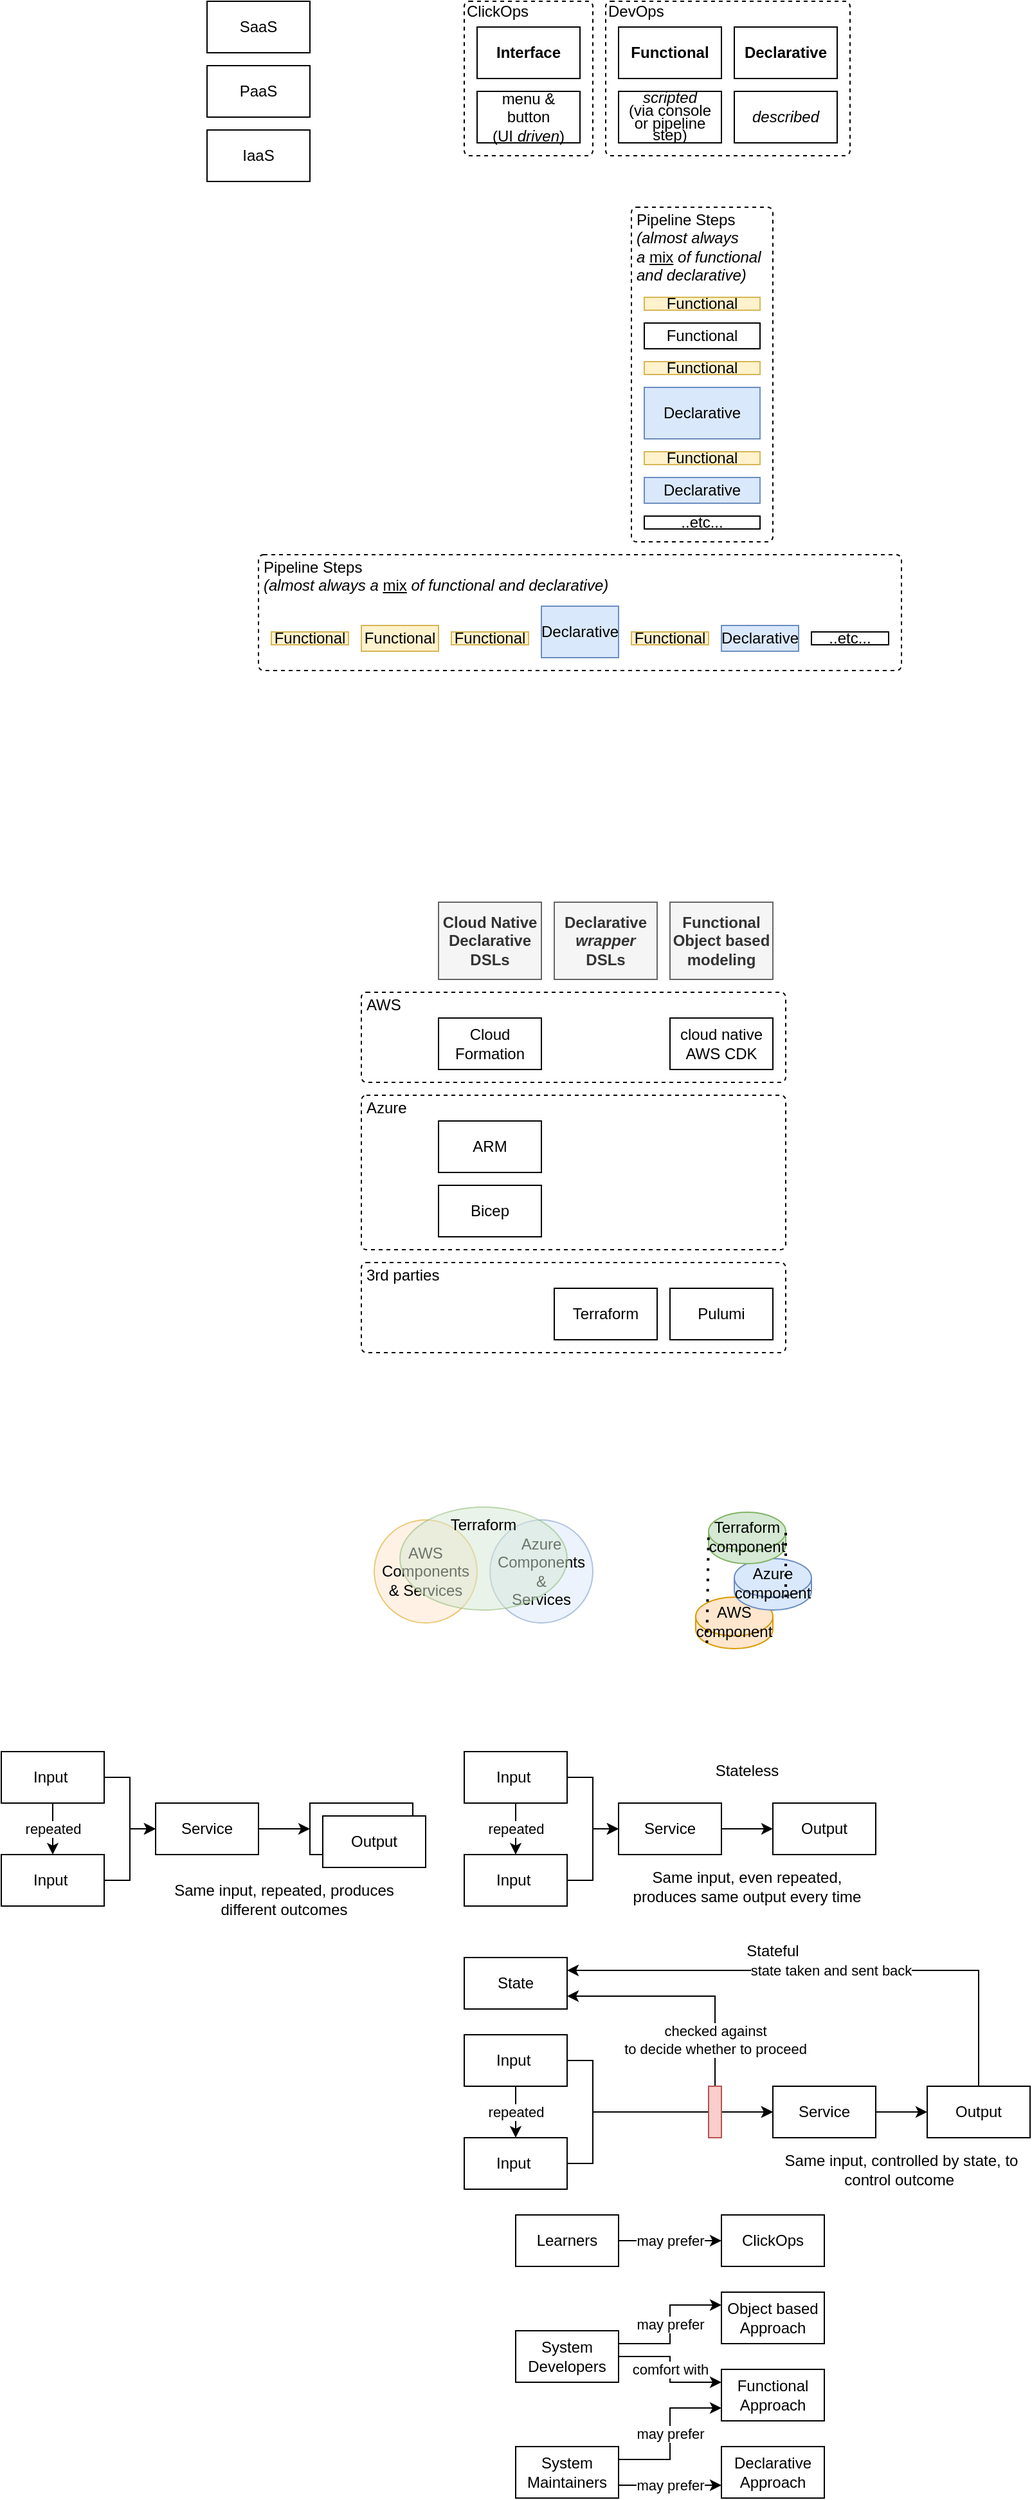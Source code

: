 <mxfile version="22.1.18" type="device">
  <diagram name="Page-1" id="LHbn6xXWJ1fUcIvfGIea">
    <mxGraphModel dx="794" dy="511" grid="1" gridSize="10" guides="1" tooltips="1" connect="1" arrows="1" fold="1" page="1" pageScale="1" pageWidth="850" pageHeight="1100" math="0" shadow="0">
      <root>
        <mxCell id="0" />
        <mxCell id="1" parent="0" />
        <mxCell id="_RiYIQCFUorhWIZZinbu-1" value="IaaS" style="rounded=0;whiteSpace=wrap;html=1;" vertex="1" parent="1">
          <mxGeometry x="160" y="160" width="80" height="40" as="geometry" />
        </mxCell>
        <mxCell id="_RiYIQCFUorhWIZZinbu-2" value="PaaS" style="rounded=0;whiteSpace=wrap;html=1;" vertex="1" parent="1">
          <mxGeometry x="160" y="110" width="80" height="40" as="geometry" />
        </mxCell>
        <mxCell id="_RiYIQCFUorhWIZZinbu-3" value="SaaS" style="rounded=0;whiteSpace=wrap;html=1;" vertex="1" parent="1">
          <mxGeometry x="160" y="60" width="80" height="40" as="geometry" />
        </mxCell>
        <mxCell id="_RiYIQCFUorhWIZZinbu-10" value="ClickOps" style="rounded=1;whiteSpace=wrap;html=1;absoluteArcSize=1;arcSize=8;container=1;recursiveResize=0;collapsible=0;dashed=1;align=left;verticalAlign=top;spacing=0;spacingTop=-4;spacingLeft=2;" vertex="1" parent="1">
          <mxGeometry x="360" y="60" width="100" height="120" as="geometry" />
        </mxCell>
        <mxCell id="_RiYIQCFUorhWIZZinbu-4" value="&lt;b&gt;Interface&lt;/b&gt;" style="rounded=0;whiteSpace=wrap;html=1;" vertex="1" parent="_RiYIQCFUorhWIZZinbu-10">
          <mxGeometry x="10" y="20" width="80" height="40" as="geometry" />
        </mxCell>
        <mxCell id="_RiYIQCFUorhWIZZinbu-7" value="menu &amp;amp; button &lt;br&gt;(UI &lt;i&gt;driven&lt;/i&gt;)" style="rounded=0;whiteSpace=wrap;html=1;" vertex="1" parent="_RiYIQCFUorhWIZZinbu-10">
          <mxGeometry x="10" y="70" width="80" height="40" as="geometry" />
        </mxCell>
        <mxCell id="_RiYIQCFUorhWIZZinbu-11" value="DevOps" style="rounded=1;whiteSpace=wrap;html=1;absoluteArcSize=1;arcSize=8;container=1;recursiveResize=0;collapsible=0;dashed=1;align=left;verticalAlign=top;spacing=0;spacingTop=-4;spacingLeft=2;" vertex="1" parent="1">
          <mxGeometry x="470" y="60" width="190" height="120" as="geometry" />
        </mxCell>
        <mxCell id="_RiYIQCFUorhWIZZinbu-5" value="&lt;b&gt;Functional&lt;/b&gt;" style="rounded=0;whiteSpace=wrap;html=1;" vertex="1" parent="_RiYIQCFUorhWIZZinbu-11">
          <mxGeometry x="10" y="20" width="80" height="40" as="geometry" />
        </mxCell>
        <mxCell id="_RiYIQCFUorhWIZZinbu-6" value="&lt;b&gt;Declarative&lt;/b&gt;" style="rounded=0;whiteSpace=wrap;html=1;" vertex="1" parent="_RiYIQCFUorhWIZZinbu-11">
          <mxGeometry x="100" y="20" width="80" height="40" as="geometry" />
        </mxCell>
        <mxCell id="_RiYIQCFUorhWIZZinbu-8" value="&lt;p style=&quot;line-height: 80%;&quot;&gt;&lt;i&gt;scripted&lt;/i&gt;&lt;br&gt;(via console or pipeline step)&lt;/p&gt;" style="rounded=0;whiteSpace=wrap;html=1;" vertex="1" parent="_RiYIQCFUorhWIZZinbu-11">
          <mxGeometry x="10" y="70" width="80" height="40" as="geometry" />
        </mxCell>
        <mxCell id="_RiYIQCFUorhWIZZinbu-9" value="&lt;i&gt;described&lt;/i&gt;" style="rounded=0;whiteSpace=wrap;html=1;" vertex="1" parent="_RiYIQCFUorhWIZZinbu-11">
          <mxGeometry x="100" y="70" width="80" height="40" as="geometry" />
        </mxCell>
        <mxCell id="_RiYIQCFUorhWIZZinbu-12" value="Pipeline Steps &lt;br&gt;&lt;i&gt;(almost always a&amp;nbsp;&lt;/i&gt;&lt;u style=&quot;&quot;&gt;mix&lt;/u&gt;&lt;i&gt; of functional and declarative)&lt;/i&gt;" style="rounded=1;whiteSpace=wrap;html=1;absoluteArcSize=1;arcSize=8;container=1;recursiveResize=0;collapsible=0;dashed=1;align=left;verticalAlign=top;spacing=0;spacingTop=-2;spacingLeft=4;" vertex="1" parent="1">
          <mxGeometry x="490" y="220" width="110" height="260" as="geometry" />
        </mxCell>
        <mxCell id="_RiYIQCFUorhWIZZinbu-13" value="&lt;span&gt;Functional&lt;/span&gt;" style="rounded=0;whiteSpace=wrap;html=1;fontStyle=0;fillColor=#fff2cc;strokeColor=#d6b656;" vertex="1" parent="_RiYIQCFUorhWIZZinbu-12">
          <mxGeometry x="10" y="70" width="90" height="10" as="geometry" />
        </mxCell>
        <mxCell id="_RiYIQCFUorhWIZZinbu-14" value="&lt;span&gt;Declarative&lt;/span&gt;" style="rounded=0;whiteSpace=wrap;html=1;fontStyle=0;fillColor=#dae8fc;strokeColor=#6c8ebf;" vertex="1" parent="_RiYIQCFUorhWIZZinbu-12">
          <mxGeometry x="10" y="140" width="90" height="40" as="geometry" />
        </mxCell>
        <mxCell id="_RiYIQCFUorhWIZZinbu-17" value="&lt;span&gt;Functional&lt;/span&gt;" style="rounded=0;whiteSpace=wrap;html=1;fontStyle=0;fillColor=#fff2cc;strokeColor=#d6b656;" vertex="1" parent="1">
          <mxGeometry x="500" y="340" width="90" height="10" as="geometry" />
        </mxCell>
        <mxCell id="_RiYIQCFUorhWIZZinbu-19" value="&lt;span&gt;Declarative&lt;/span&gt;" style="rounded=0;whiteSpace=wrap;html=1;fontStyle=0;fillColor=#dae8fc;strokeColor=#6c8ebf;" vertex="1" parent="1">
          <mxGeometry x="500" y="430" width="90" height="20" as="geometry" />
        </mxCell>
        <mxCell id="_RiYIQCFUorhWIZZinbu-20" value="&lt;span&gt;Functional&lt;/span&gt;" style="rounded=0;whiteSpace=wrap;html=1;fontStyle=0;fillColor=#fff2cc;strokeColor=#d6b656;" vertex="1" parent="1">
          <mxGeometry x="500" y="410" width="90" height="10" as="geometry" />
        </mxCell>
        <mxCell id="_RiYIQCFUorhWIZZinbu-21" value="&lt;span&gt;..etc...&lt;/span&gt;" style="rounded=0;whiteSpace=wrap;html=1;fontStyle=0" vertex="1" parent="1">
          <mxGeometry x="500" y="460" width="90" height="10" as="geometry" />
        </mxCell>
        <mxCell id="_RiYIQCFUorhWIZZinbu-22" value="&lt;span&gt;Functional&lt;/span&gt;" style="rounded=0;whiteSpace=wrap;html=1;fontStyle=0" vertex="1" parent="1">
          <mxGeometry x="500" y="310" width="90" height="20" as="geometry" />
        </mxCell>
        <mxCell id="_RiYIQCFUorhWIZZinbu-25" value="Pipeline Steps &lt;br&gt;&lt;i&gt;(almost always a&amp;nbsp;&lt;/i&gt;&lt;u style=&quot;&quot;&gt;mix&lt;/u&gt;&lt;i&gt; of functional and declarative)&lt;/i&gt;" style="rounded=1;whiteSpace=wrap;html=1;absoluteArcSize=1;arcSize=8;container=1;recursiveResize=0;collapsible=0;dashed=1;align=left;verticalAlign=top;spacing=0;spacingTop=-2;spacingLeft=4;" vertex="1" parent="1">
          <mxGeometry x="200" y="490" width="500" height="90" as="geometry" />
        </mxCell>
        <mxCell id="_RiYIQCFUorhWIZZinbu-26" value="&lt;span&gt;Functional&lt;/span&gt;" style="rounded=0;whiteSpace=wrap;html=1;fontStyle=0;fillColor=#fff2cc;strokeColor=#d6b656;" vertex="1" parent="_RiYIQCFUorhWIZZinbu-25">
          <mxGeometry x="10" y="60" width="60" height="10" as="geometry" />
        </mxCell>
        <mxCell id="_RiYIQCFUorhWIZZinbu-27" value="&lt;span&gt;Declarative&lt;/span&gt;" style="rounded=0;whiteSpace=wrap;html=1;fontStyle=0;fillColor=#dae8fc;strokeColor=#6c8ebf;" vertex="1" parent="_RiYIQCFUorhWIZZinbu-25">
          <mxGeometry x="220" y="40" width="60" height="40" as="geometry" />
        </mxCell>
        <mxCell id="_RiYIQCFUorhWIZZinbu-32" value="&lt;span&gt;Functional&lt;/span&gt;" style="rounded=0;whiteSpace=wrap;html=1;fontStyle=0;fillColor=#fff2cc;strokeColor=#d6b656;" vertex="1" parent="_RiYIQCFUorhWIZZinbu-25">
          <mxGeometry x="80" y="55" width="60" height="20" as="geometry" />
        </mxCell>
        <mxCell id="_RiYIQCFUorhWIZZinbu-30" value="&lt;span&gt;Functional&lt;/span&gt;" style="rounded=0;whiteSpace=wrap;html=1;fontStyle=0;fillColor=#fff2cc;strokeColor=#d6b656;" vertex="1" parent="_RiYIQCFUorhWIZZinbu-25">
          <mxGeometry x="290" y="60" width="60" height="10" as="geometry" />
        </mxCell>
        <mxCell id="_RiYIQCFUorhWIZZinbu-29" value="&lt;span&gt;Declarative&lt;/span&gt;" style="rounded=0;whiteSpace=wrap;html=1;fontStyle=0;fillColor=#dae8fc;strokeColor=#6c8ebf;" vertex="1" parent="_RiYIQCFUorhWIZZinbu-25">
          <mxGeometry x="360" y="55" width="60" height="20" as="geometry" />
        </mxCell>
        <mxCell id="_RiYIQCFUorhWIZZinbu-31" value="&lt;span&gt;..etc...&lt;/span&gt;" style="rounded=0;whiteSpace=wrap;html=1;fontStyle=0" vertex="1" parent="_RiYIQCFUorhWIZZinbu-25">
          <mxGeometry x="430" y="60" width="60" height="10" as="geometry" />
        </mxCell>
        <mxCell id="_RiYIQCFUorhWIZZinbu-28" value="&lt;span&gt;Functional&lt;/span&gt;" style="rounded=0;whiteSpace=wrap;html=1;fontStyle=0;fillColor=#fff2cc;strokeColor=#d6b656;" vertex="1" parent="1">
          <mxGeometry x="350" y="550" width="60" height="10" as="geometry" />
        </mxCell>
        <mxCell id="_RiYIQCFUorhWIZZinbu-35" value="Cloud Native&lt;br&gt;Declarative DSLs" style="rounded=0;whiteSpace=wrap;html=1;fillColor=#f5f5f5;fontColor=#333333;strokeColor=#666666;fontStyle=1" vertex="1" parent="1">
          <mxGeometry x="340" y="760" width="80" height="60" as="geometry" />
        </mxCell>
        <mxCell id="_RiYIQCFUorhWIZZinbu-36" value="Declarative &lt;i&gt;wrapper&lt;/i&gt; DSLs" style="rounded=0;whiteSpace=wrap;html=1;fillColor=#f5f5f5;fontColor=#333333;strokeColor=#666666;fontStyle=1" vertex="1" parent="1">
          <mxGeometry x="430" y="760" width="80" height="60" as="geometry" />
        </mxCell>
        <mxCell id="_RiYIQCFUorhWIZZinbu-40" value="Functional Object based modeling" style="rounded=0;whiteSpace=wrap;html=1;fillColor=#f5f5f5;fontColor=#333333;strokeColor=#666666;fontStyle=1" vertex="1" parent="1">
          <mxGeometry x="520" y="760" width="80" height="60" as="geometry" />
        </mxCell>
        <mxCell id="_RiYIQCFUorhWIZZinbu-44" value="Azure" style="rounded=1;whiteSpace=wrap;html=1;absoluteArcSize=1;arcSize=8;container=1;recursiveResize=0;collapsible=0;dashed=1;align=left;verticalAlign=top;spacing=0;spacingTop=-2;spacingLeft=4;" vertex="1" parent="1">
          <mxGeometry x="280" y="910" width="330" height="120" as="geometry" />
        </mxCell>
        <mxCell id="_RiYIQCFUorhWIZZinbu-37" value="ARM" style="rounded=0;whiteSpace=wrap;html=1;" vertex="1" parent="_RiYIQCFUorhWIZZinbu-44">
          <mxGeometry x="60" y="20" width="80" height="40" as="geometry" />
        </mxCell>
        <mxCell id="_RiYIQCFUorhWIZZinbu-38" value="Bicep" style="rounded=0;whiteSpace=wrap;html=1;" vertex="1" parent="_RiYIQCFUorhWIZZinbu-44">
          <mxGeometry x="60" y="70" width="80" height="40" as="geometry" />
        </mxCell>
        <mxCell id="_RiYIQCFUorhWIZZinbu-51" value="AWS" style="rounded=1;whiteSpace=wrap;html=1;absoluteArcSize=1;arcSize=8;container=1;recursiveResize=0;collapsible=0;dashed=1;align=left;verticalAlign=top;spacing=0;spacingTop=-2;spacingLeft=4;" vertex="1" parent="1">
          <mxGeometry x="280" y="830" width="330" height="70" as="geometry" />
        </mxCell>
        <mxCell id="_RiYIQCFUorhWIZZinbu-43" value="Cloud Formation" style="rounded=0;whiteSpace=wrap;html=1;" vertex="1" parent="_RiYIQCFUorhWIZZinbu-51">
          <mxGeometry x="60" y="20" width="80" height="40" as="geometry" />
        </mxCell>
        <mxCell id="_RiYIQCFUorhWIZZinbu-41" value="cloud native AWS CDK" style="rounded=0;whiteSpace=wrap;html=1;" vertex="1" parent="_RiYIQCFUorhWIZZinbu-51">
          <mxGeometry x="240" y="20" width="80" height="40" as="geometry" />
        </mxCell>
        <mxCell id="_RiYIQCFUorhWIZZinbu-53" value="3rd parties" style="rounded=1;whiteSpace=wrap;html=1;absoluteArcSize=1;arcSize=8;container=1;recursiveResize=0;collapsible=0;dashed=1;align=left;verticalAlign=top;spacing=0;spacingTop=-2;spacingLeft=4;" vertex="1" parent="1">
          <mxGeometry x="280" y="1040" width="330" height="70" as="geometry" />
        </mxCell>
        <mxCell id="_RiYIQCFUorhWIZZinbu-39" value="Terraform" style="rounded=0;whiteSpace=wrap;html=1;" vertex="1" parent="_RiYIQCFUorhWIZZinbu-53">
          <mxGeometry x="150" y="20" width="80" height="40" as="geometry" />
        </mxCell>
        <mxCell id="_RiYIQCFUorhWIZZinbu-42" value="Pulumi" style="rounded=0;whiteSpace=wrap;html=1;" vertex="1" parent="_RiYIQCFUorhWIZZinbu-53">
          <mxGeometry x="240" y="20" width="80" height="40" as="geometry" />
        </mxCell>
        <mxCell id="_RiYIQCFUorhWIZZinbu-55" value="AWS&lt;br&gt;Components &amp;amp; Services" style="ellipse;whiteSpace=wrap;html=1;aspect=fixed;opacity=50;fillColor=#ffe6cc;strokeColor=#d79b00;direction=south;" vertex="1" parent="1">
          <mxGeometry x="290" y="1240" width="80" height="80" as="geometry" />
        </mxCell>
        <mxCell id="_RiYIQCFUorhWIZZinbu-56" value="Azure&lt;br&gt;Components &amp;amp;&lt;br&gt;Services" style="ellipse;whiteSpace=wrap;html=1;aspect=fixed;opacity=50;fillColor=#dae8fc;strokeColor=#6c8ebf;" vertex="1" parent="1">
          <mxGeometry x="380" y="1240" width="80" height="80" as="geometry" />
        </mxCell>
        <mxCell id="_RiYIQCFUorhWIZZinbu-57" value="Terraform" style="ellipse;whiteSpace=wrap;html=1;aspect=fixed;opacity=50;fillColor=#d5e8d4;strokeColor=#82b366;verticalAlign=top;" vertex="1" parent="1">
          <mxGeometry x="310" y="1230" width="130" height="80" as="geometry" />
        </mxCell>
        <mxCell id="_RiYIQCFUorhWIZZinbu-58" value="AWS&lt;br&gt;component" style="shape=cylinder3;whiteSpace=wrap;html=1;boundedLbl=1;backgroundOutline=1;size=15;verticalAlign=bottom;fillColor=#ffe6cc;strokeColor=#d79b00;" vertex="1" parent="1">
          <mxGeometry x="540" y="1300" width="60" height="40" as="geometry" />
        </mxCell>
        <mxCell id="_RiYIQCFUorhWIZZinbu-59" value="Azure&lt;br&gt;component" style="shape=cylinder3;whiteSpace=wrap;html=1;boundedLbl=1;backgroundOutline=1;size=15;verticalAlign=bottom;fillColor=#dae8fc;strokeColor=#6c8ebf;" vertex="1" parent="1">
          <mxGeometry x="570" y="1270" width="60" height="40" as="geometry" />
        </mxCell>
        <mxCell id="_RiYIQCFUorhWIZZinbu-60" value="Terraform&lt;br&gt;component" style="shape=cylinder3;whiteSpace=wrap;html=1;boundedLbl=1;backgroundOutline=1;size=15;verticalAlign=bottom;fillColor=#d5e8d4;strokeColor=#82b366;" vertex="1" parent="1">
          <mxGeometry x="550" y="1234" width="60" height="40" as="geometry" />
        </mxCell>
        <mxCell id="_RiYIQCFUorhWIZZinbu-61" value="" style="endArrow=none;dashed=1;html=1;dashPattern=1 3;strokeWidth=2;rounded=0;entryX=0;entryY=0;entryDx=0;entryDy=15;entryPerimeter=0;exitX=0.145;exitY=1;exitDx=0;exitDy=-4.35;exitPerimeter=0;" edge="1" parent="1" source="_RiYIQCFUorhWIZZinbu-58" target="_RiYIQCFUorhWIZZinbu-60">
          <mxGeometry width="50" height="50" relative="1" as="geometry">
            <mxPoint x="500" y="1510" as="sourcePoint" />
            <mxPoint x="550" y="1460" as="targetPoint" />
          </mxGeometry>
        </mxCell>
        <mxCell id="_RiYIQCFUorhWIZZinbu-62" value="" style="endArrow=none;dashed=1;html=1;dashPattern=1 3;strokeWidth=2;rounded=0;entryX=0;entryY=0;entryDx=0;entryDy=15;entryPerimeter=0;" edge="1" parent="1">
          <mxGeometry width="50" height="50" relative="1" as="geometry">
            <mxPoint x="610" y="1300" as="sourcePoint" />
            <mxPoint x="610" y="1245" as="targetPoint" />
          </mxGeometry>
        </mxCell>
        <mxCell id="_RiYIQCFUorhWIZZinbu-68" style="edgeStyle=orthogonalEdgeStyle;rounded=0;orthogonalLoop=1;jettySize=auto;html=1;exitX=1;exitY=0.5;exitDx=0;exitDy=0;entryX=0;entryY=0.5;entryDx=0;entryDy=0;" edge="1" parent="1" source="_RiYIQCFUorhWIZZinbu-63" target="_RiYIQCFUorhWIZZinbu-65">
          <mxGeometry relative="1" as="geometry" />
        </mxCell>
        <mxCell id="_RiYIQCFUorhWIZZinbu-71" value="repeated" style="edgeStyle=orthogonalEdgeStyle;rounded=0;orthogonalLoop=1;jettySize=auto;html=1;exitX=0.5;exitY=1;exitDx=0;exitDy=0;entryX=0.5;entryY=0;entryDx=0;entryDy=0;" edge="1" parent="1" source="_RiYIQCFUorhWIZZinbu-63" target="_RiYIQCFUorhWIZZinbu-64">
          <mxGeometry relative="1" as="geometry" />
        </mxCell>
        <mxCell id="_RiYIQCFUorhWIZZinbu-63" value="Input&amp;nbsp;" style="rounded=0;whiteSpace=wrap;html=1;" vertex="1" parent="1">
          <mxGeometry x="360" y="1420" width="80" height="40" as="geometry" />
        </mxCell>
        <mxCell id="_RiYIQCFUorhWIZZinbu-69" style="edgeStyle=orthogonalEdgeStyle;rounded=0;orthogonalLoop=1;jettySize=auto;html=1;exitX=1;exitY=0.5;exitDx=0;exitDy=0;entryX=0;entryY=0.5;entryDx=0;entryDy=0;" edge="1" parent="1" source="_RiYIQCFUorhWIZZinbu-64" target="_RiYIQCFUorhWIZZinbu-65">
          <mxGeometry relative="1" as="geometry">
            <mxPoint x="480" y="1500" as="targetPoint" />
          </mxGeometry>
        </mxCell>
        <mxCell id="_RiYIQCFUorhWIZZinbu-64" value="Input&amp;nbsp;" style="rounded=0;whiteSpace=wrap;html=1;" vertex="1" parent="1">
          <mxGeometry x="360" y="1500" width="80" height="40" as="geometry" />
        </mxCell>
        <mxCell id="_RiYIQCFUorhWIZZinbu-67" style="edgeStyle=orthogonalEdgeStyle;rounded=0;orthogonalLoop=1;jettySize=auto;html=1;exitX=1;exitY=0.5;exitDx=0;exitDy=0;entryX=0;entryY=0.5;entryDx=0;entryDy=0;" edge="1" parent="1" source="_RiYIQCFUorhWIZZinbu-65" target="_RiYIQCFUorhWIZZinbu-66">
          <mxGeometry relative="1" as="geometry" />
        </mxCell>
        <mxCell id="_RiYIQCFUorhWIZZinbu-65" value="Service" style="rounded=0;whiteSpace=wrap;html=1;" vertex="1" parent="1">
          <mxGeometry x="480" y="1460" width="80" height="40" as="geometry" />
        </mxCell>
        <mxCell id="_RiYIQCFUorhWIZZinbu-66" value="Output" style="rounded=0;whiteSpace=wrap;html=1;" vertex="1" parent="1">
          <mxGeometry x="600" y="1460" width="80" height="40" as="geometry" />
        </mxCell>
        <mxCell id="_RiYIQCFUorhWIZZinbu-70" value="Same input, even repeated, produces same output every time" style="text;html=1;strokeColor=none;fillColor=none;align=center;verticalAlign=middle;whiteSpace=wrap;rounded=0;" vertex="1" parent="1">
          <mxGeometry x="480" y="1510" width="200" height="30" as="geometry" />
        </mxCell>
        <mxCell id="_RiYIQCFUorhWIZZinbu-72" style="edgeStyle=orthogonalEdgeStyle;rounded=0;orthogonalLoop=1;jettySize=auto;html=1;exitX=1;exitY=0.5;exitDx=0;exitDy=0;entryX=0;entryY=0.5;entryDx=0;entryDy=0;" edge="1" parent="1" source="_RiYIQCFUorhWIZZinbu-74" target="_RiYIQCFUorhWIZZinbu-78">
          <mxGeometry relative="1" as="geometry" />
        </mxCell>
        <mxCell id="_RiYIQCFUorhWIZZinbu-73" value="repeated" style="edgeStyle=orthogonalEdgeStyle;rounded=0;orthogonalLoop=1;jettySize=auto;html=1;exitX=0.5;exitY=1;exitDx=0;exitDy=0;entryX=0.5;entryY=0;entryDx=0;entryDy=0;" edge="1" parent="1" source="_RiYIQCFUorhWIZZinbu-74" target="_RiYIQCFUorhWIZZinbu-76">
          <mxGeometry relative="1" as="geometry" />
        </mxCell>
        <mxCell id="_RiYIQCFUorhWIZZinbu-74" value="Input&amp;nbsp;" style="rounded=0;whiteSpace=wrap;html=1;" vertex="1" parent="1">
          <mxGeometry y="1420" width="80" height="40" as="geometry" />
        </mxCell>
        <mxCell id="_RiYIQCFUorhWIZZinbu-75" style="edgeStyle=orthogonalEdgeStyle;rounded=0;orthogonalLoop=1;jettySize=auto;html=1;exitX=1;exitY=0.5;exitDx=0;exitDy=0;entryX=0;entryY=0.5;entryDx=0;entryDy=0;" edge="1" parent="1" source="_RiYIQCFUorhWIZZinbu-76" target="_RiYIQCFUorhWIZZinbu-78">
          <mxGeometry relative="1" as="geometry">
            <mxPoint x="120" y="1500" as="targetPoint" />
          </mxGeometry>
        </mxCell>
        <mxCell id="_RiYIQCFUorhWIZZinbu-76" value="Input&amp;nbsp;" style="rounded=0;whiteSpace=wrap;html=1;" vertex="1" parent="1">
          <mxGeometry y="1500" width="80" height="40" as="geometry" />
        </mxCell>
        <mxCell id="_RiYIQCFUorhWIZZinbu-77" style="edgeStyle=orthogonalEdgeStyle;rounded=0;orthogonalLoop=1;jettySize=auto;html=1;exitX=1;exitY=0.5;exitDx=0;exitDy=0;entryX=0;entryY=0.5;entryDx=0;entryDy=0;" edge="1" parent="1" source="_RiYIQCFUorhWIZZinbu-78" target="_RiYIQCFUorhWIZZinbu-79">
          <mxGeometry relative="1" as="geometry" />
        </mxCell>
        <mxCell id="_RiYIQCFUorhWIZZinbu-78" value="Service" style="rounded=0;whiteSpace=wrap;html=1;" vertex="1" parent="1">
          <mxGeometry x="120" y="1460" width="80" height="40" as="geometry" />
        </mxCell>
        <mxCell id="_RiYIQCFUorhWIZZinbu-79" value="Output" style="rounded=0;whiteSpace=wrap;html=1;" vertex="1" parent="1">
          <mxGeometry x="240" y="1460" width="80" height="40" as="geometry" />
        </mxCell>
        <mxCell id="_RiYIQCFUorhWIZZinbu-80" value="Same input, repeated, produces different outcomes" style="text;html=1;strokeColor=none;fillColor=none;align=center;verticalAlign=middle;whiteSpace=wrap;rounded=0;" vertex="1" parent="1">
          <mxGeometry x="120" y="1520" width="200" height="30" as="geometry" />
        </mxCell>
        <mxCell id="_RiYIQCFUorhWIZZinbu-81" value="Output" style="rounded=0;whiteSpace=wrap;html=1;" vertex="1" parent="1">
          <mxGeometry x="250" y="1470" width="80" height="40" as="geometry" />
        </mxCell>
        <mxCell id="_RiYIQCFUorhWIZZinbu-82" style="edgeStyle=orthogonalEdgeStyle;rounded=0;orthogonalLoop=1;jettySize=auto;html=1;exitX=1;exitY=0.5;exitDx=0;exitDy=0;entryX=0;entryY=0.5;entryDx=0;entryDy=0;" edge="1" parent="1" source="_RiYIQCFUorhWIZZinbu-84" target="_RiYIQCFUorhWIZZinbu-88">
          <mxGeometry relative="1" as="geometry">
            <Array as="points">
              <mxPoint x="460" y="1660" />
              <mxPoint x="460" y="1700" />
            </Array>
          </mxGeometry>
        </mxCell>
        <mxCell id="_RiYIQCFUorhWIZZinbu-83" value="repeated" style="edgeStyle=orthogonalEdgeStyle;rounded=0;orthogonalLoop=1;jettySize=auto;html=1;exitX=0.5;exitY=1;exitDx=0;exitDy=0;entryX=0.5;entryY=0;entryDx=0;entryDy=0;" edge="1" parent="1" source="_RiYIQCFUorhWIZZinbu-84" target="_RiYIQCFUorhWIZZinbu-86">
          <mxGeometry relative="1" as="geometry" />
        </mxCell>
        <mxCell id="_RiYIQCFUorhWIZZinbu-84" value="Input&amp;nbsp;" style="rounded=0;whiteSpace=wrap;html=1;" vertex="1" parent="1">
          <mxGeometry x="360" y="1640" width="80" height="40" as="geometry" />
        </mxCell>
        <mxCell id="_RiYIQCFUorhWIZZinbu-85" style="edgeStyle=orthogonalEdgeStyle;rounded=0;orthogonalLoop=1;jettySize=auto;html=1;exitX=1;exitY=0.5;exitDx=0;exitDy=0;entryX=0;entryY=0.5;entryDx=0;entryDy=0;" edge="1" parent="1" source="_RiYIQCFUorhWIZZinbu-86" target="_RiYIQCFUorhWIZZinbu-88">
          <mxGeometry relative="1" as="geometry">
            <mxPoint x="480" y="1720" as="targetPoint" />
            <Array as="points">
              <mxPoint x="460" y="1740" />
              <mxPoint x="460" y="1700" />
            </Array>
          </mxGeometry>
        </mxCell>
        <mxCell id="_RiYIQCFUorhWIZZinbu-86" value="Input&amp;nbsp;" style="rounded=0;whiteSpace=wrap;html=1;" vertex="1" parent="1">
          <mxGeometry x="360" y="1720" width="80" height="40" as="geometry" />
        </mxCell>
        <mxCell id="_RiYIQCFUorhWIZZinbu-87" style="edgeStyle=orthogonalEdgeStyle;rounded=0;orthogonalLoop=1;jettySize=auto;html=1;exitX=1;exitY=0.5;exitDx=0;exitDy=0;entryX=0;entryY=0.5;entryDx=0;entryDy=0;" edge="1" parent="1" source="_RiYIQCFUorhWIZZinbu-88" target="_RiYIQCFUorhWIZZinbu-89">
          <mxGeometry relative="1" as="geometry" />
        </mxCell>
        <mxCell id="_RiYIQCFUorhWIZZinbu-88" value="Service" style="rounded=0;whiteSpace=wrap;html=1;" vertex="1" parent="1">
          <mxGeometry x="600" y="1680" width="80" height="40" as="geometry" />
        </mxCell>
        <mxCell id="_RiYIQCFUorhWIZZinbu-95" value="state taken and sent back" style="edgeStyle=orthogonalEdgeStyle;rounded=0;orthogonalLoop=1;jettySize=auto;html=1;exitX=0.5;exitY=0;exitDx=0;exitDy=0;entryX=1;entryY=0.25;entryDx=0;entryDy=0;" edge="1" parent="1" source="_RiYIQCFUorhWIZZinbu-89" target="_RiYIQCFUorhWIZZinbu-94">
          <mxGeometry relative="1" as="geometry" />
        </mxCell>
        <mxCell id="_RiYIQCFUorhWIZZinbu-89" value="Output" style="rounded=0;whiteSpace=wrap;html=1;" vertex="1" parent="1">
          <mxGeometry x="720" y="1680" width="80" height="40" as="geometry" />
        </mxCell>
        <mxCell id="_RiYIQCFUorhWIZZinbu-90" value="Same input, controlled by state, to control outcome&amp;nbsp;" style="text;html=1;strokeColor=none;fillColor=none;align=center;verticalAlign=middle;whiteSpace=wrap;rounded=0;" vertex="1" parent="1">
          <mxGeometry x="600" y="1730" width="200" height="30" as="geometry" />
        </mxCell>
        <mxCell id="_RiYIQCFUorhWIZZinbu-91" value="Stateless" style="text;html=1;strokeColor=none;fillColor=none;align=center;verticalAlign=middle;whiteSpace=wrap;rounded=0;" vertex="1" parent="1">
          <mxGeometry x="480" y="1420" width="200" height="30" as="geometry" />
        </mxCell>
        <mxCell id="_RiYIQCFUorhWIZZinbu-92" value="Stateful" style="text;html=1;strokeColor=none;fillColor=none;align=center;verticalAlign=middle;whiteSpace=wrap;rounded=0;" vertex="1" parent="1">
          <mxGeometry x="500" y="1570" width="200" height="10" as="geometry" />
        </mxCell>
        <mxCell id="_RiYIQCFUorhWIZZinbu-94" value="State" style="rounded=0;whiteSpace=wrap;html=1;" vertex="1" parent="1">
          <mxGeometry x="360" y="1580" width="80" height="40" as="geometry" />
        </mxCell>
        <mxCell id="_RiYIQCFUorhWIZZinbu-104" value="checked against&lt;br&gt;to decide whether to proceed" style="edgeStyle=orthogonalEdgeStyle;rounded=0;orthogonalLoop=1;jettySize=auto;html=1;exitX=0.5;exitY=0;exitDx=0;exitDy=0;entryX=1;entryY=0.75;entryDx=0;entryDy=0;" edge="1" parent="1" source="_RiYIQCFUorhWIZZinbu-100" target="_RiYIQCFUorhWIZZinbu-94">
          <mxGeometry x="-0.61" relative="1" as="geometry">
            <mxPoint as="offset" />
          </mxGeometry>
        </mxCell>
        <mxCell id="_RiYIQCFUorhWIZZinbu-100" value="" style="rounded=0;whiteSpace=wrap;html=1;fillColor=#f8cecc;strokeColor=#b85450;" vertex="1" parent="1">
          <mxGeometry x="550" y="1680" width="10" height="40" as="geometry" />
        </mxCell>
        <mxCell id="_RiYIQCFUorhWIZZinbu-109" value="comfort with" style="edgeStyle=orthogonalEdgeStyle;rounded=0;orthogonalLoop=1;jettySize=auto;html=1;exitX=1;exitY=0.5;exitDx=0;exitDy=0;entryX=0;entryY=0.25;entryDx=0;entryDy=0;" edge="1" parent="1" source="_RiYIQCFUorhWIZZinbu-105" target="_RiYIQCFUorhWIZZinbu-106">
          <mxGeometry relative="1" as="geometry" />
        </mxCell>
        <mxCell id="_RiYIQCFUorhWIZZinbu-115" value="may prefer" style="edgeStyle=orthogonalEdgeStyle;rounded=0;orthogonalLoop=1;jettySize=auto;html=1;exitX=1;exitY=0.25;exitDx=0;exitDy=0;entryX=0;entryY=0.25;entryDx=0;entryDy=0;" edge="1" parent="1" source="_RiYIQCFUorhWIZZinbu-105" target="_RiYIQCFUorhWIZZinbu-111">
          <mxGeometry relative="1" as="geometry" />
        </mxCell>
        <mxCell id="_RiYIQCFUorhWIZZinbu-105" value="System Developers" style="rounded=0;whiteSpace=wrap;html=1;" vertex="1" parent="1">
          <mxGeometry x="400" y="1870" width="80" height="40" as="geometry" />
        </mxCell>
        <mxCell id="_RiYIQCFUorhWIZZinbu-106" value="Functional Approach" style="rounded=0;whiteSpace=wrap;html=1;" vertex="1" parent="1">
          <mxGeometry x="560" y="1900" width="80" height="40" as="geometry" />
        </mxCell>
        <mxCell id="_RiYIQCFUorhWIZZinbu-110" value="may prefer" style="edgeStyle=orthogonalEdgeStyle;rounded=0;orthogonalLoop=1;jettySize=auto;html=1;exitX=1;exitY=0.75;exitDx=0;exitDy=0;entryX=0;entryY=0.75;entryDx=0;entryDy=0;" edge="1" parent="1" source="_RiYIQCFUorhWIZZinbu-107" target="_RiYIQCFUorhWIZZinbu-108">
          <mxGeometry relative="1" as="geometry" />
        </mxCell>
        <mxCell id="_RiYIQCFUorhWIZZinbu-116" value="may prefer" style="edgeStyle=orthogonalEdgeStyle;rounded=0;orthogonalLoop=1;jettySize=auto;html=1;exitX=1;exitY=0.25;exitDx=0;exitDy=0;entryX=0;entryY=0.75;entryDx=0;entryDy=0;" edge="1" parent="1" source="_RiYIQCFUorhWIZZinbu-107" target="_RiYIQCFUorhWIZZinbu-106">
          <mxGeometry relative="1" as="geometry" />
        </mxCell>
        <mxCell id="_RiYIQCFUorhWIZZinbu-107" value="System Maintainers" style="rounded=0;whiteSpace=wrap;html=1;" vertex="1" parent="1">
          <mxGeometry x="400" y="1960" width="80" height="40" as="geometry" />
        </mxCell>
        <mxCell id="_RiYIQCFUorhWIZZinbu-108" value="Declarative Approach" style="rounded=0;whiteSpace=wrap;html=1;" vertex="1" parent="1">
          <mxGeometry x="560" y="1960" width="80" height="40" as="geometry" />
        </mxCell>
        <mxCell id="_RiYIQCFUorhWIZZinbu-111" value="Object based Approach" style="rounded=0;whiteSpace=wrap;html=1;" vertex="1" parent="1">
          <mxGeometry x="560" y="1840" width="80" height="40" as="geometry" />
        </mxCell>
        <mxCell id="_RiYIQCFUorhWIZZinbu-112" value="ClickOps" style="rounded=0;whiteSpace=wrap;html=1;" vertex="1" parent="1">
          <mxGeometry x="560" y="1780" width="80" height="40" as="geometry" />
        </mxCell>
        <mxCell id="_RiYIQCFUorhWIZZinbu-114" value="may prefer" style="edgeStyle=orthogonalEdgeStyle;rounded=0;orthogonalLoop=1;jettySize=auto;html=1;entryX=0;entryY=0.5;entryDx=0;entryDy=0;" edge="1" parent="1" source="_RiYIQCFUorhWIZZinbu-113" target="_RiYIQCFUorhWIZZinbu-112">
          <mxGeometry relative="1" as="geometry" />
        </mxCell>
        <mxCell id="_RiYIQCFUorhWIZZinbu-113" value="Learners" style="rounded=0;whiteSpace=wrap;html=1;" vertex="1" parent="1">
          <mxGeometry x="400" y="1780" width="80" height="40" as="geometry" />
        </mxCell>
      </root>
    </mxGraphModel>
  </diagram>
</mxfile>
